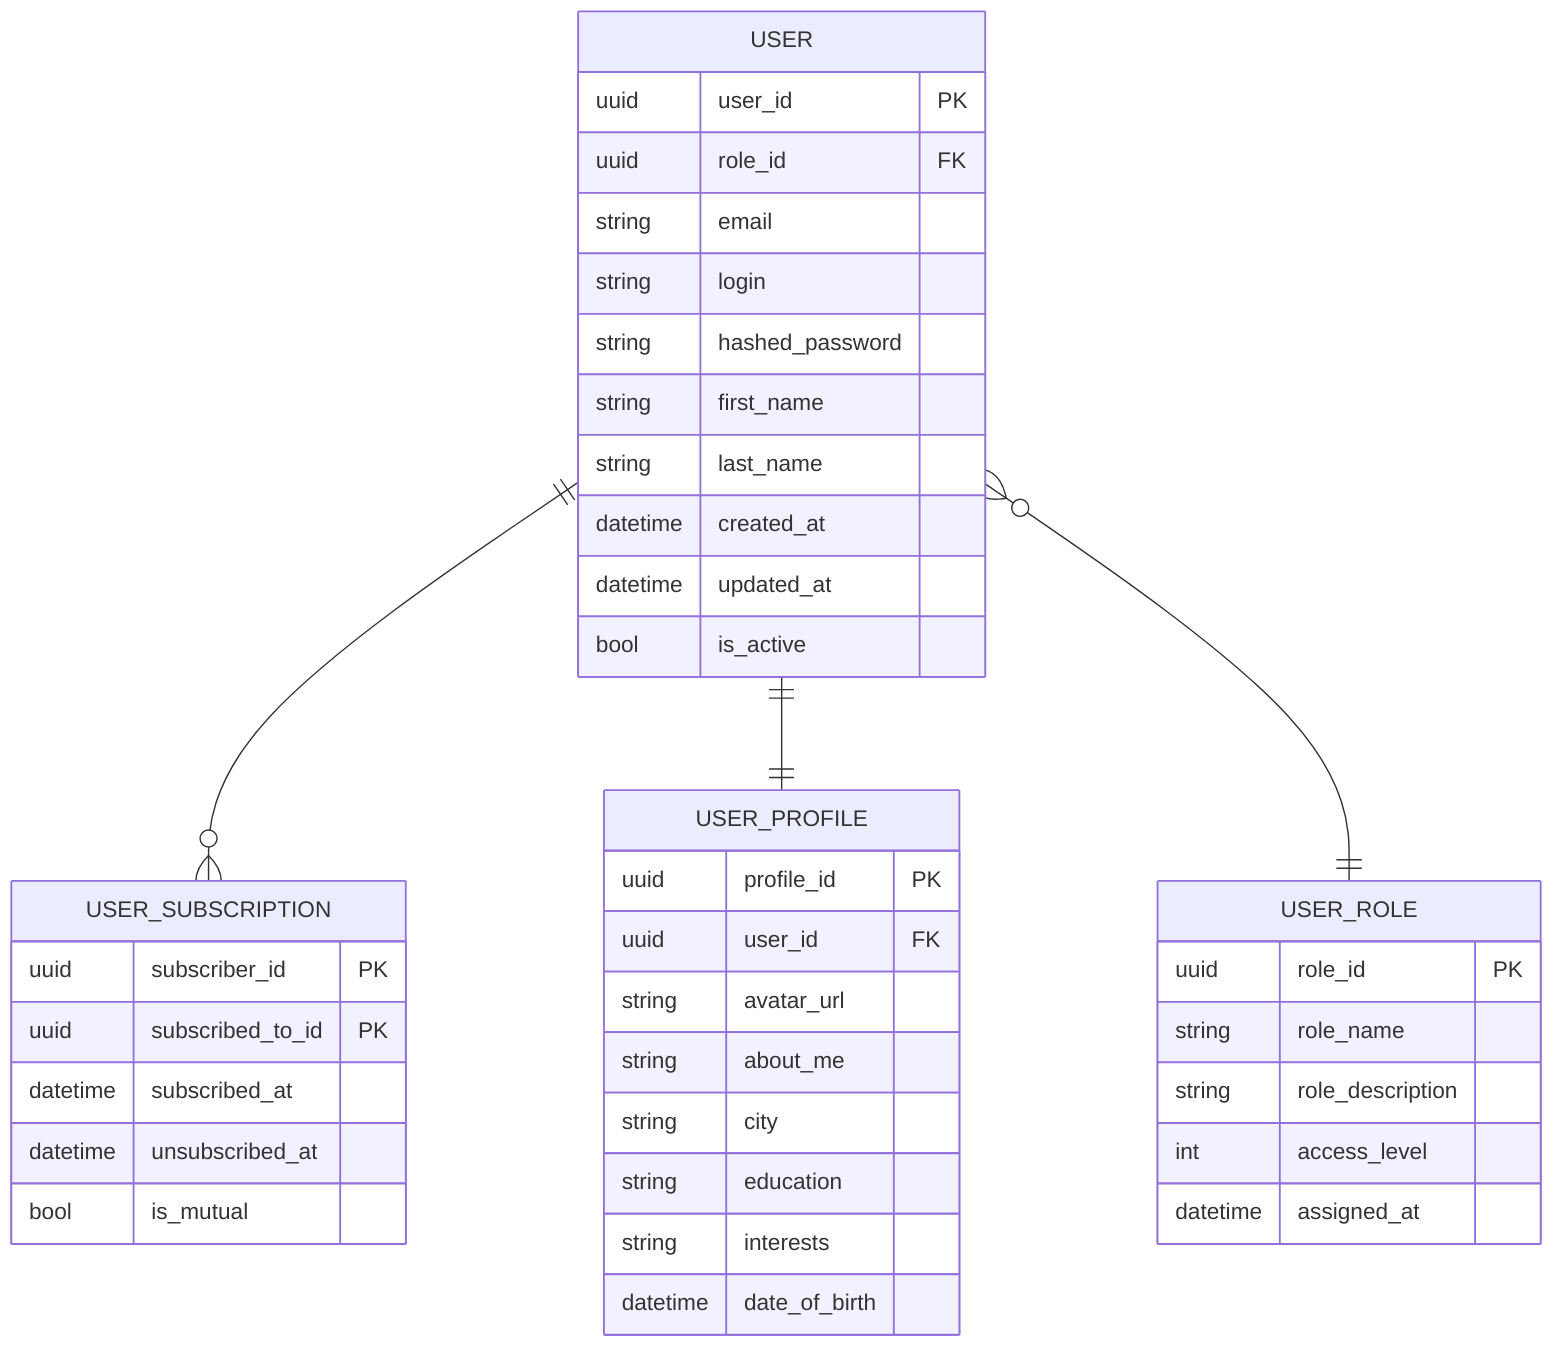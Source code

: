 erDiagram
  USER {
    uuid user_id PK
    uuid role_id FK
    string email
    string login
    string hashed_password
    string first_name
    string last_name
    datetime created_at
    datetime updated_at
    bool is_active
  }


  USER_SUBSCRIPTION {
    uuid subscriber_id PK
    uuid subscribed_to_id PK
    datetime subscribed_at
    datetime unsubscribed_at
    bool is_mutual
  }

  USER_PROFILE {
    uuid profile_id PK
    uuid user_id FK
    string avatar_url
    string about_me
    string city
    string education
    string interests
    datetime date_of_birth
  }

  USER_ROLE {
    uuid role_id PK
    string role_name
    string role_description
    int access_level
    datetime assigned_at
  }

  USER ||--o{ USER_SUBSCRIPTION : ""
  USER ||--|| USER_PROFILE : ""
  USER }o--|| USER_ROLE : ""